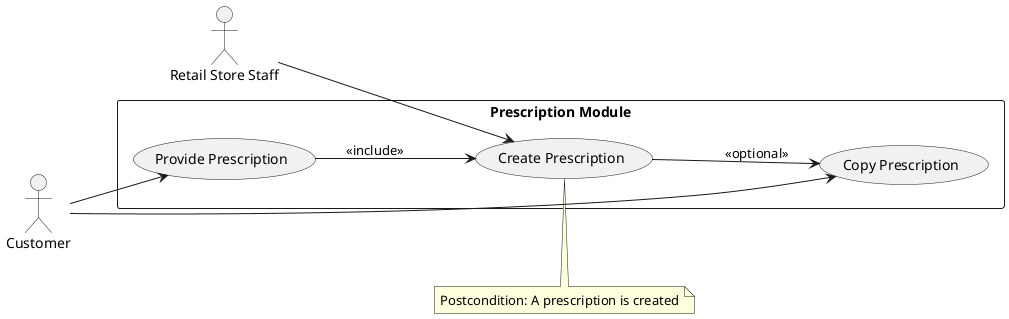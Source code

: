 @startuml
left to right direction

' === Actors ===
actor Customer
actor "Retail Store Staff" as RS

' === System Boundary ===
rectangle "Prescription Module" {
    (Provide Prescription)
    (Create Prescription)
    (Copy Prescription)
}

' === Use Cases ===
(Customer) --> (Provide Prescription)
(RS) --> (Create Prescription)

' === Relationships ===
(Provide Prescription) --> (Create Prescription) : <<include>>
(Create Prescription) --> (Copy Prescription) : <<optional>>
(Customer) --> (Copy Prescription)

' === Notes ===
note top of (Create Prescription)
    Postcondition: A prescription is created
end note

@enduml
